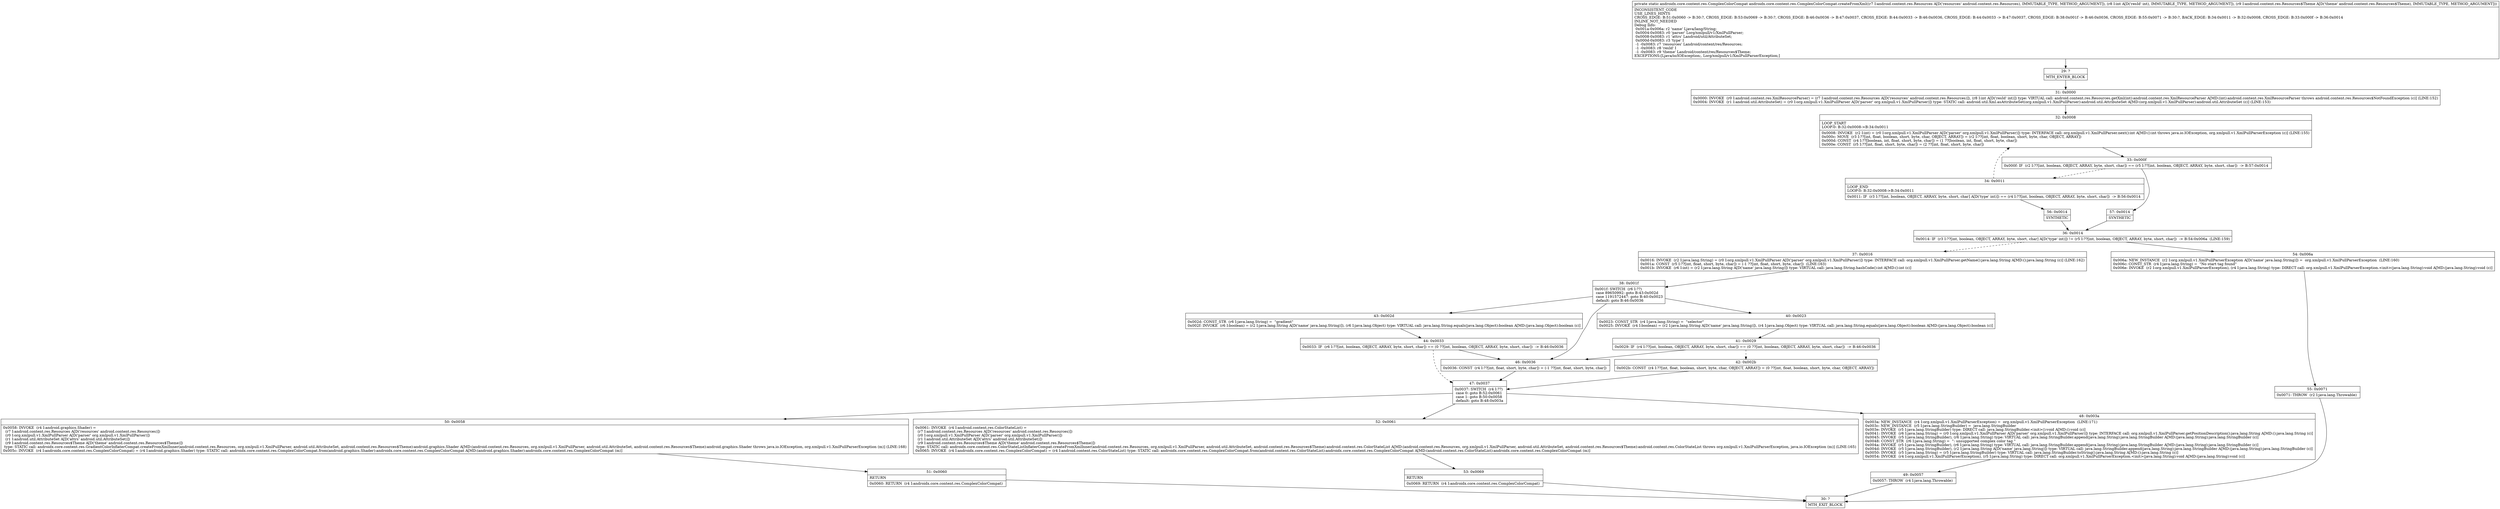 digraph "CFG forandroidx.core.content.res.ComplexColorCompat.createFromXml(Landroid\/content\/res\/Resources;ILandroid\/content\/res\/Resources$Theme;)Landroidx\/core\/content\/res\/ComplexColorCompat;" {
Node_29 [shape=record,label="{29\:\ ?|MTH_ENTER_BLOCK\l}"];
Node_31 [shape=record,label="{31\:\ 0x0000|0x0000: INVOKE  (r0 I:android.content.res.XmlResourceParser) = (r7 I:android.content.res.Resources A[D('resources' android.content.res.Resources)]), (r8 I:int A[D('resId' int)]) type: VIRTUAL call: android.content.res.Resources.getXml(int):android.content.res.XmlResourceParser A[MD:(int):android.content.res.XmlResourceParser throws android.content.res.Resources$NotFoundException (c)] (LINE:152)\l0x0004: INVOKE  (r1 I:android.util.AttributeSet) = (r0 I:org.xmlpull.v1.XmlPullParser A[D('parser' org.xmlpull.v1.XmlPullParser)]) type: STATIC call: android.util.Xml.asAttributeSet(org.xmlpull.v1.XmlPullParser):android.util.AttributeSet A[MD:(org.xmlpull.v1.XmlPullParser):android.util.AttributeSet (c)] (LINE:153)\l}"];
Node_32 [shape=record,label="{32\:\ 0x0008|LOOP_START\lLOOP:0: B:32:0x0008\-\>B:34:0x0011\l|0x0008: INVOKE  (r2 I:int) = (r0 I:org.xmlpull.v1.XmlPullParser A[D('parser' org.xmlpull.v1.XmlPullParser)]) type: INTERFACE call: org.xmlpull.v1.XmlPullParser.next():int A[MD:():int throws java.io.IOException, org.xmlpull.v1.XmlPullParserException (c)] (LINE:155)\l0x000c: MOVE  (r3 I:??[int, float, boolean, short, byte, char, OBJECT, ARRAY]) = (r2 I:??[int, float, boolean, short, byte, char, OBJECT, ARRAY]) \l0x000d: CONST  (r4 I:??[boolean, int, float, short, byte, char]) = (1 ??[boolean, int, float, short, byte, char]) \l0x000e: CONST  (r5 I:??[int, float, short, byte, char]) = (2 ??[int, float, short, byte, char]) \l}"];
Node_33 [shape=record,label="{33\:\ 0x000f|0x000f: IF  (r2 I:??[int, boolean, OBJECT, ARRAY, byte, short, char]) == (r5 I:??[int, boolean, OBJECT, ARRAY, byte, short, char])  \-\> B:57:0x0014 \l}"];
Node_34 [shape=record,label="{34\:\ 0x0011|LOOP_END\lLOOP:0: B:32:0x0008\-\>B:34:0x0011\l|0x0011: IF  (r3 I:??[int, boolean, OBJECT, ARRAY, byte, short, char] A[D('type' int)]) == (r4 I:??[int, boolean, OBJECT, ARRAY, byte, short, char])  \-\> B:56:0x0014 \l}"];
Node_56 [shape=record,label="{56\:\ 0x0014|SYNTHETIC\l}"];
Node_36 [shape=record,label="{36\:\ 0x0014|0x0014: IF  (r3 I:??[int, boolean, OBJECT, ARRAY, byte, short, char] A[D('type' int)]) != (r5 I:??[int, boolean, OBJECT, ARRAY, byte, short, char])  \-\> B:54:0x006a  (LINE:159)\l}"];
Node_37 [shape=record,label="{37\:\ 0x0016|0x0016: INVOKE  (r2 I:java.lang.String) = (r0 I:org.xmlpull.v1.XmlPullParser A[D('parser' org.xmlpull.v1.XmlPullParser)]) type: INTERFACE call: org.xmlpull.v1.XmlPullParser.getName():java.lang.String A[MD:():java.lang.String (c)] (LINE:162)\l0x001a: CONST  (r5 I:??[int, float, short, byte, char]) = (\-1 ??[int, float, short, byte, char])  (LINE:163)\l0x001b: INVOKE  (r6 I:int) = (r2 I:java.lang.String A[D('name' java.lang.String)]) type: VIRTUAL call: java.lang.String.hashCode():int A[MD:():int (c)]\l}"];
Node_38 [shape=record,label="{38\:\ 0x001f|0x001f: SWITCH  (r6 I:??)\l case 89650992: goto B:43:0x002d\l case 1191572447: goto B:40:0x0023\l default: goto B:46:0x0036 \l}"];
Node_40 [shape=record,label="{40\:\ 0x0023|0x0023: CONST_STR  (r4 I:java.lang.String) =  \"selector\" \l0x0025: INVOKE  (r4 I:boolean) = (r2 I:java.lang.String A[D('name' java.lang.String)]), (r4 I:java.lang.Object) type: VIRTUAL call: java.lang.String.equals(java.lang.Object):boolean A[MD:(java.lang.Object):boolean (c)]\l}"];
Node_41 [shape=record,label="{41\:\ 0x0029|0x0029: IF  (r4 I:??[int, boolean, OBJECT, ARRAY, byte, short, char]) == (0 ??[int, boolean, OBJECT, ARRAY, byte, short, char])  \-\> B:46:0x0036 \l}"];
Node_42 [shape=record,label="{42\:\ 0x002b|0x002b: CONST  (r4 I:??[int, float, boolean, short, byte, char, OBJECT, ARRAY]) = (0 ??[int, float, boolean, short, byte, char, OBJECT, ARRAY]) \l}"];
Node_47 [shape=record,label="{47\:\ 0x0037|0x0037: SWITCH  (r4 I:??)\l case 0: goto B:52:0x0061\l case 1: goto B:50:0x0058\l default: goto B:48:0x003a \l}"];
Node_48 [shape=record,label="{48\:\ 0x003a|0x003a: NEW_INSTANCE  (r4 I:org.xmlpull.v1.XmlPullParserException) =  org.xmlpull.v1.XmlPullParserException  (LINE:171)\l0x003c: NEW_INSTANCE  (r5 I:java.lang.StringBuilder) =  java.lang.StringBuilder \l0x003e: INVOKE  (r5 I:java.lang.StringBuilder) type: DIRECT call: java.lang.StringBuilder.\<init\>():void A[MD:():void (c)]\l0x0041: INVOKE  (r6 I:java.lang.String) = (r0 I:org.xmlpull.v1.XmlPullParser A[D('parser' org.xmlpull.v1.XmlPullParser)]) type: INTERFACE call: org.xmlpull.v1.XmlPullParser.getPositionDescription():java.lang.String A[MD:():java.lang.String (c)]\l0x0045: INVOKE  (r5 I:java.lang.StringBuilder), (r6 I:java.lang.String) type: VIRTUAL call: java.lang.StringBuilder.append(java.lang.String):java.lang.StringBuilder A[MD:(java.lang.String):java.lang.StringBuilder (c)]\l0x0048: CONST_STR  (r6 I:java.lang.String) =  \": unsupported complex color tag \" \l0x004a: INVOKE  (r5 I:java.lang.StringBuilder), (r6 I:java.lang.String) type: VIRTUAL call: java.lang.StringBuilder.append(java.lang.String):java.lang.StringBuilder A[MD:(java.lang.String):java.lang.StringBuilder (c)]\l0x004d: INVOKE  (r5 I:java.lang.StringBuilder), (r2 I:java.lang.String A[D('name' java.lang.String)]) type: VIRTUAL call: java.lang.StringBuilder.append(java.lang.String):java.lang.StringBuilder A[MD:(java.lang.String):java.lang.StringBuilder (c)]\l0x0050: INVOKE  (r5 I:java.lang.String) = (r5 I:java.lang.StringBuilder) type: VIRTUAL call: java.lang.StringBuilder.toString():java.lang.String A[MD:():java.lang.String (c)]\l0x0054: INVOKE  (r4 I:org.xmlpull.v1.XmlPullParserException), (r5 I:java.lang.String) type: DIRECT call: org.xmlpull.v1.XmlPullParserException.\<init\>(java.lang.String):void A[MD:(java.lang.String):void (c)]\l}"];
Node_49 [shape=record,label="{49\:\ 0x0057|0x0057: THROW  (r4 I:java.lang.Throwable) \l}"];
Node_30 [shape=record,label="{30\:\ ?|MTH_EXIT_BLOCK\l}"];
Node_50 [shape=record,label="{50\:\ 0x0058|0x0058: INVOKE  (r4 I:android.graphics.Shader) = \l  (r7 I:android.content.res.Resources A[D('resources' android.content.res.Resources)])\l  (r0 I:org.xmlpull.v1.XmlPullParser A[D('parser' org.xmlpull.v1.XmlPullParser)])\l  (r1 I:android.util.AttributeSet A[D('attrs' android.util.AttributeSet)])\l  (r9 I:android.content.res.Resources$Theme A[D('theme' android.content.res.Resources$Theme)])\l type: STATIC call: androidx.core.content.res.GradientColorInflaterCompat.createFromXmlInner(android.content.res.Resources, org.xmlpull.v1.XmlPullParser, android.util.AttributeSet, android.content.res.Resources$Theme):android.graphics.Shader A[MD:(android.content.res.Resources, org.xmlpull.v1.XmlPullParser, android.util.AttributeSet, android.content.res.Resources$Theme):android.graphics.Shader throws java.io.IOException, org.xmlpull.v1.XmlPullParserException (m)] (LINE:168)\l0x005c: INVOKE  (r4 I:androidx.core.content.res.ComplexColorCompat) = (r4 I:android.graphics.Shader) type: STATIC call: androidx.core.content.res.ComplexColorCompat.from(android.graphics.Shader):androidx.core.content.res.ComplexColorCompat A[MD:(android.graphics.Shader):androidx.core.content.res.ComplexColorCompat (m)]\l}"];
Node_51 [shape=record,label="{51\:\ 0x0060|RETURN\l|0x0060: RETURN  (r4 I:androidx.core.content.res.ComplexColorCompat) \l}"];
Node_52 [shape=record,label="{52\:\ 0x0061|0x0061: INVOKE  (r4 I:android.content.res.ColorStateList) = \l  (r7 I:android.content.res.Resources A[D('resources' android.content.res.Resources)])\l  (r0 I:org.xmlpull.v1.XmlPullParser A[D('parser' org.xmlpull.v1.XmlPullParser)])\l  (r1 I:android.util.AttributeSet A[D('attrs' android.util.AttributeSet)])\l  (r9 I:android.content.res.Resources$Theme A[D('theme' android.content.res.Resources$Theme)])\l type: STATIC call: androidx.core.content.res.ColorStateListInflaterCompat.createFromXmlInner(android.content.res.Resources, org.xmlpull.v1.XmlPullParser, android.util.AttributeSet, android.content.res.Resources$Theme):android.content.res.ColorStateList A[MD:(android.content.res.Resources, org.xmlpull.v1.XmlPullParser, android.util.AttributeSet, android.content.res.Resources$Theme):android.content.res.ColorStateList throws org.xmlpull.v1.XmlPullParserException, java.io.IOException (m)] (LINE:165)\l0x0065: INVOKE  (r4 I:androidx.core.content.res.ComplexColorCompat) = (r4 I:android.content.res.ColorStateList) type: STATIC call: androidx.core.content.res.ComplexColorCompat.from(android.content.res.ColorStateList):androidx.core.content.res.ComplexColorCompat A[MD:(android.content.res.ColorStateList):androidx.core.content.res.ComplexColorCompat (m)]\l}"];
Node_53 [shape=record,label="{53\:\ 0x0069|RETURN\l|0x0069: RETURN  (r4 I:androidx.core.content.res.ComplexColorCompat) \l}"];
Node_43 [shape=record,label="{43\:\ 0x002d|0x002d: CONST_STR  (r6 I:java.lang.String) =  \"gradient\" \l0x002f: INVOKE  (r6 I:boolean) = (r2 I:java.lang.String A[D('name' java.lang.String)]), (r6 I:java.lang.Object) type: VIRTUAL call: java.lang.String.equals(java.lang.Object):boolean A[MD:(java.lang.Object):boolean (c)]\l}"];
Node_44 [shape=record,label="{44\:\ 0x0033|0x0033: IF  (r6 I:??[int, boolean, OBJECT, ARRAY, byte, short, char]) == (0 ??[int, boolean, OBJECT, ARRAY, byte, short, char])  \-\> B:46:0x0036 \l}"];
Node_46 [shape=record,label="{46\:\ 0x0036|0x0036: CONST  (r4 I:??[int, float, short, byte, char]) = (\-1 ??[int, float, short, byte, char]) \l}"];
Node_54 [shape=record,label="{54\:\ 0x006a|0x006a: NEW_INSTANCE  (r2 I:org.xmlpull.v1.XmlPullParserException A[D('name' java.lang.String)]) =  org.xmlpull.v1.XmlPullParserException  (LINE:160)\l0x006c: CONST_STR  (r4 I:java.lang.String) =  \"No start tag found\" \l0x006e: INVOKE  (r2 I:org.xmlpull.v1.XmlPullParserException), (r4 I:java.lang.String) type: DIRECT call: org.xmlpull.v1.XmlPullParserException.\<init\>(java.lang.String):void A[MD:(java.lang.String):void (c)]\l}"];
Node_55 [shape=record,label="{55\:\ 0x0071|0x0071: THROW  (r2 I:java.lang.Throwable) \l}"];
Node_57 [shape=record,label="{57\:\ 0x0014|SYNTHETIC\l}"];
MethodNode[shape=record,label="{private static androidx.core.content.res.ComplexColorCompat androidx.core.content.res.ComplexColorCompat.createFromXml((r7 I:android.content.res.Resources A[D('resources' android.content.res.Resources), IMMUTABLE_TYPE, METHOD_ARGUMENT]), (r8 I:int A[D('resId' int), IMMUTABLE_TYPE, METHOD_ARGUMENT]), (r9 I:android.content.res.Resources$Theme A[D('theme' android.content.res.Resources$Theme), IMMUTABLE_TYPE, METHOD_ARGUMENT]))  | INCONSISTENT_CODE\lUSE_LINES_HINTS\lCROSS_EDGE: B:51:0x0060 \-\> B:30:?, CROSS_EDGE: B:53:0x0069 \-\> B:30:?, CROSS_EDGE: B:46:0x0036 \-\> B:47:0x0037, CROSS_EDGE: B:44:0x0033 \-\> B:46:0x0036, CROSS_EDGE: B:44:0x0033 \-\> B:47:0x0037, CROSS_EDGE: B:38:0x001f \-\> B:46:0x0036, CROSS_EDGE: B:55:0x0071 \-\> B:30:?, BACK_EDGE: B:34:0x0011 \-\> B:32:0x0008, CROSS_EDGE: B:33:0x000f \-\> B:36:0x0014\lINLINE_NOT_NEEDED\lDebug Info:\l  0x001a\-0x006a: r2 'name' Ljava\/lang\/String;\l  0x0004\-0x0083: r0 'parser' Lorg\/xmlpull\/v1\/XmlPullParser;\l  0x0008\-0x0083: r1 'attrs' Landroid\/util\/AttributeSet;\l  0x000d\-0x0083: r3 'type' I\l  \-1 \-0x0083: r7 'resources' Landroid\/content\/res\/Resources;\l  \-1 \-0x0083: r8 'resId' I\l  \-1 \-0x0083: r9 'theme' Landroid\/content\/res\/Resources$Theme;\lEXCEPTIONS:[Ljava\/io\/IOException;, Lorg\/xmlpull\/v1\/XmlPullParserException;]\l}"];
MethodNode -> Node_29;Node_29 -> Node_31;
Node_31 -> Node_32;
Node_32 -> Node_33;
Node_33 -> Node_34[style=dashed];
Node_33 -> Node_57;
Node_34 -> Node_32[style=dashed];
Node_34 -> Node_56;
Node_56 -> Node_36;
Node_36 -> Node_37[style=dashed];
Node_36 -> Node_54;
Node_37 -> Node_38;
Node_38 -> Node_40;
Node_38 -> Node_43;
Node_38 -> Node_46;
Node_40 -> Node_41;
Node_41 -> Node_42[style=dashed];
Node_41 -> Node_46;
Node_42 -> Node_47;
Node_47 -> Node_48;
Node_47 -> Node_50;
Node_47 -> Node_52;
Node_48 -> Node_49;
Node_49 -> Node_30;
Node_50 -> Node_51;
Node_51 -> Node_30;
Node_52 -> Node_53;
Node_53 -> Node_30;
Node_43 -> Node_44;
Node_44 -> Node_46;
Node_44 -> Node_47[style=dashed];
Node_46 -> Node_47;
Node_54 -> Node_55;
Node_55 -> Node_30;
Node_57 -> Node_36;
}

